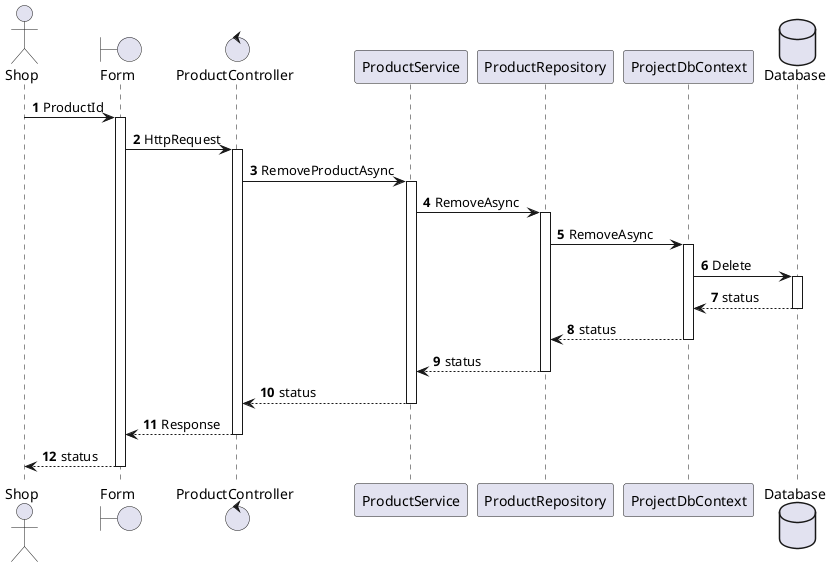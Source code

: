 @startuml 14 - Shop - Remove product

autonumber
autoactivate on

actor Shop as Actor
boundary Form
control ProductController as Controller
participant ProductService as Service
participant ProductRepository as Repo
participant ProjectDbContext as Context
database Database

Actor -> Form: ProductId
Form -> Controller: HttpRequest
Controller -> Service: RemoveProductAsync
Service -> Repo: RemoveAsync
Repo -> Context: RemoveAsync
Context -> Database: Delete
Database --> Context: status
Context --> Repo: status
Repo --> Service: status
Service --> Controller: status
Controller --> Form: Response

Form --> Actor: status

@enduml